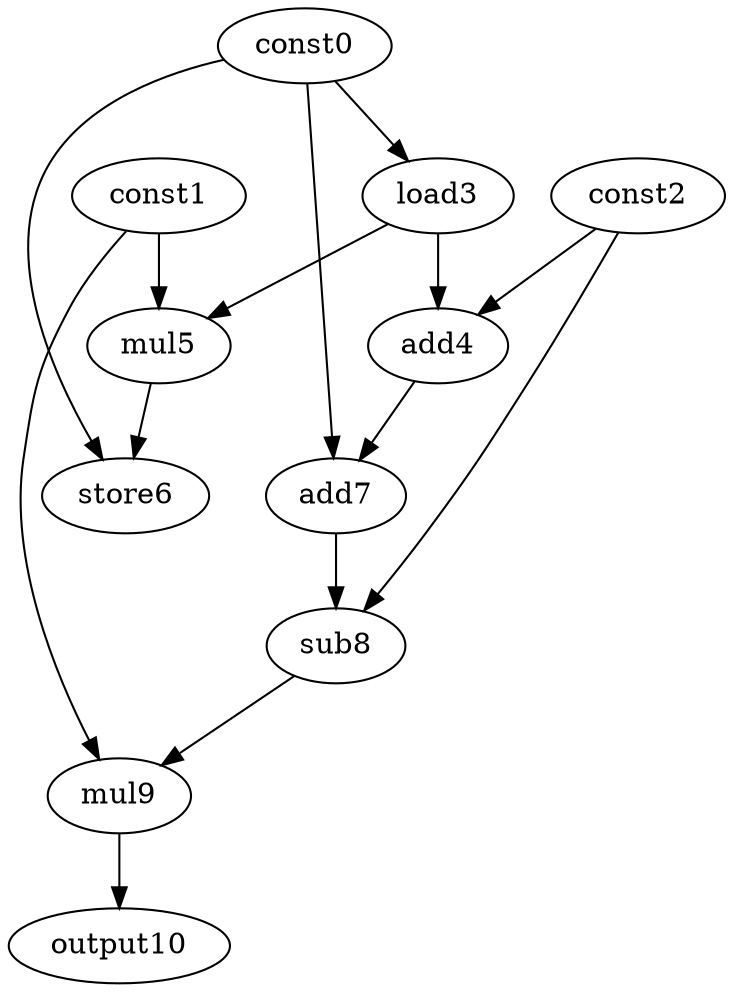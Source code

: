 digraph G { 
const0[opcode=const]; 
const1[opcode=const]; 
const2[opcode=const]; 
load3[opcode=load]; 
add4[opcode=add]; 
mul5[opcode=mul]; 
store6[opcode=store]; 
add7[opcode=add]; 
sub8[opcode=sub]; 
mul9[opcode=mul]; 
output10[opcode=output]; 
const0->load3[operand=0];
const2->add4[operand=0];
load3->add4[operand=1];
const1->mul5[operand=0];
load3->mul5[operand=1];
const0->store6[operand=0];
mul5->store6[operand=1];
const0->add7[operand=0];
add4->add7[operand=1];
const2->sub8[operand=0];
add7->sub8[operand=1];
sub8->mul9[operand=0];
const1->mul9[operand=1];
mul9->output10[operand=0];
}
